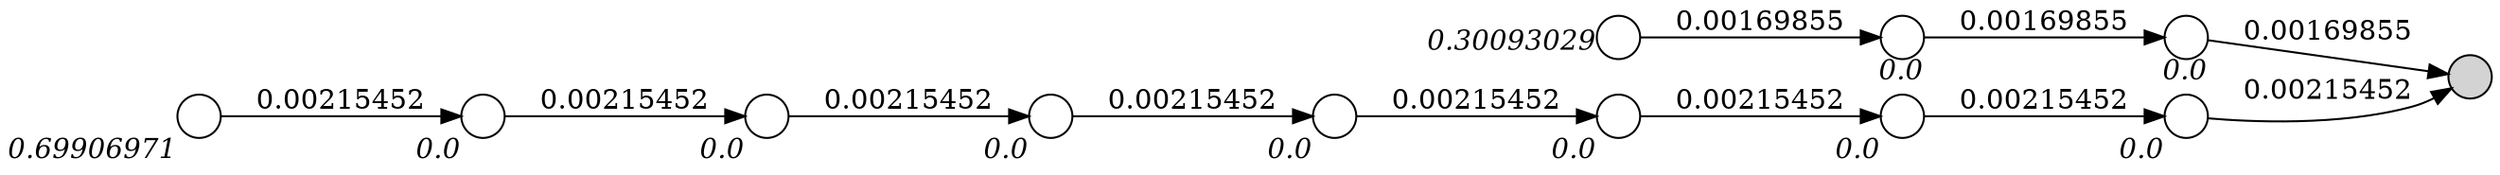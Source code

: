 digraph G {
	rankdir=LR;
	node [shape=circle,width=0.3,height=0.3,label=""];
	n0 [xlabel=<<i>0.30093029</i>>];
	n1 [xlabel=<<i>0.0</i>>];
	n2 [xlabel=<<i>0.0</i>>];
	n3 [xlabel=<<i>0.69906971</i>>];
	n4 [xlabel=<<i>0.0</i>>];
	n5 [xlabel=<<i>0.0</i>>];
	n6 [xlabel=<<i>0.0</i>>];
	n7 [xlabel=<<i>0.0</i>>];
	n8 [xlabel=<<i>0.0</i>>];
	n9 [xlabel=<<i>0.0</i>>];
	n10 [xlabel=<<i>0.0</i>>];
	n0 -> n1 [label="0.00169855"];
	n1 -> n2 [label="0.00169855"];
	n3 -> n4 [label="0.00215452"];
	n4 -> n5 [label="0.00215452"];
	n5 -> n6 [label="0.00215452"];
	n6 -> n7 [label="0.00215452"];
	n7 -> n8 [label="0.00215452"];
	n8 -> n9 [label="0.00215452"];
	n9 -> n10 [label="0.00215452"];
	ab [style=filled];
	n2 -> ab [label="0.00169855"];
	n10 -> ab [label="0.00215452"];
}
